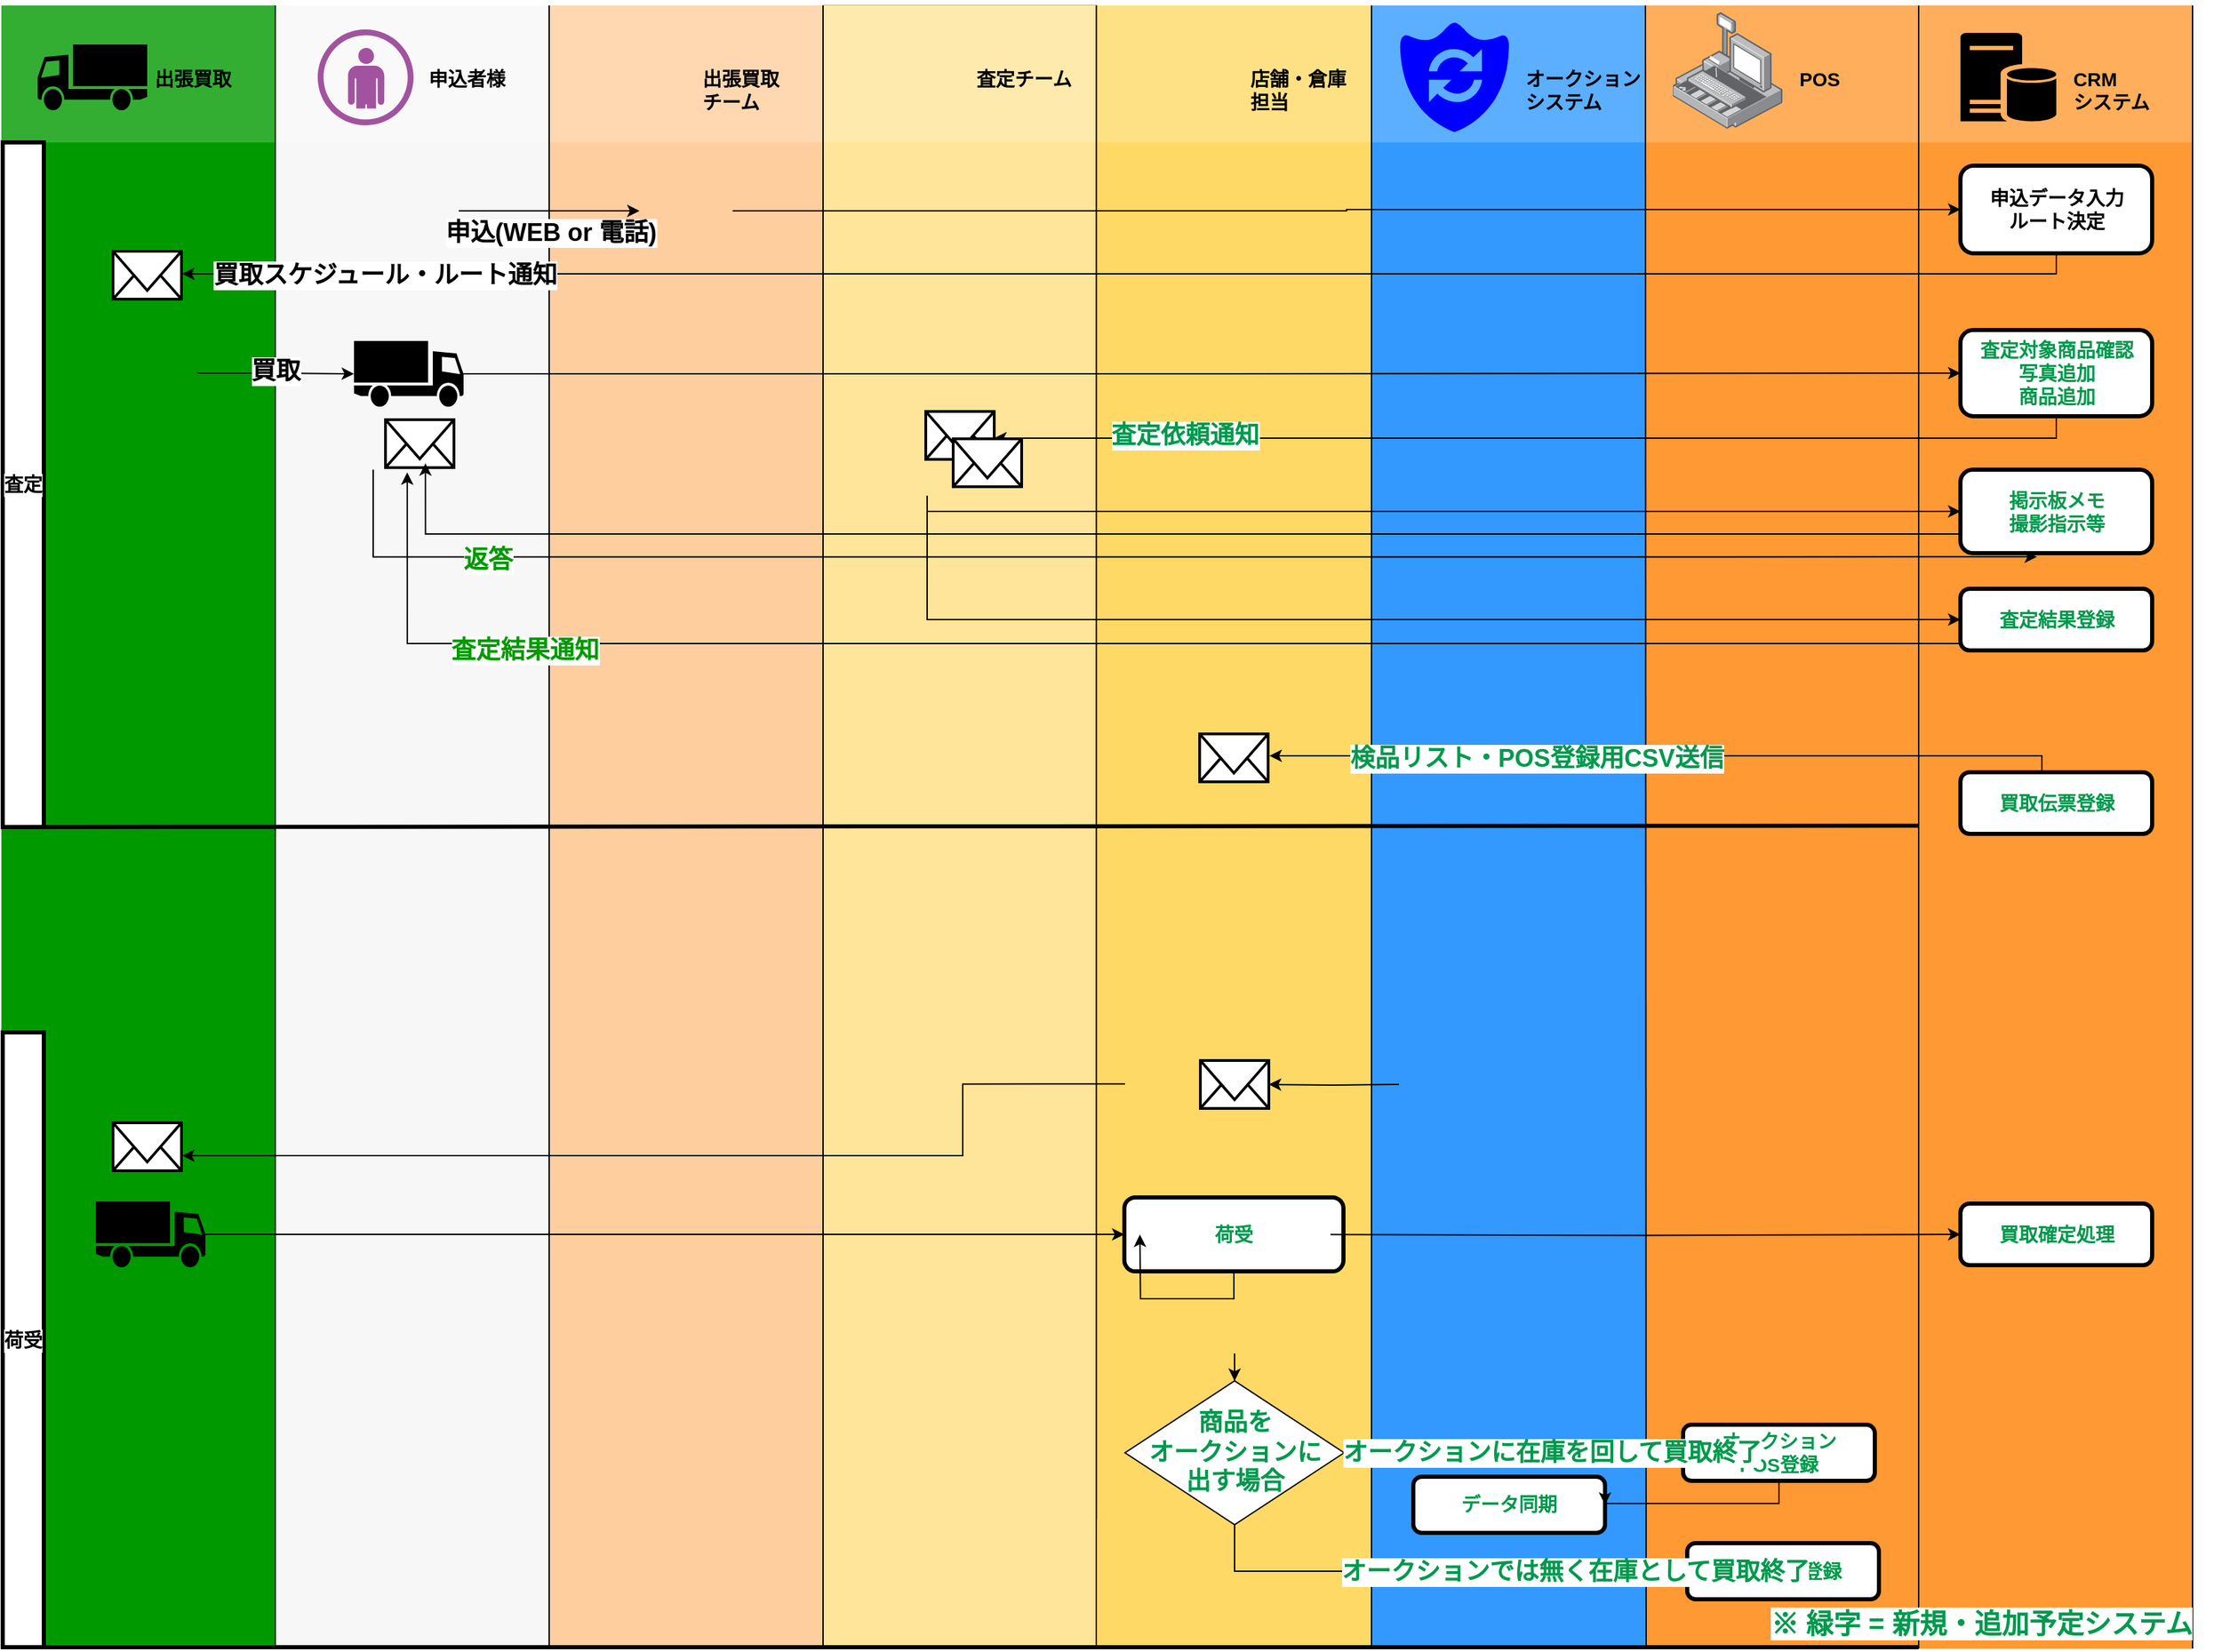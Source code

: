 <mxfile pages="1" version="11.2.1" type="github"><diagram id="za8MhXIXPKN2aP06DoR2" name="Page-1"><mxGraphModel dx="1577" dy="2720" grid="1" gridSize="10" guides="1" tooltips="1" connect="1" arrows="1" fold="1" page="1" pageScale="1" pageWidth="1169" pageHeight="826" math="0" shadow="0"><root><mxCell id="0"/><mxCell id="1" parent="0"/><mxCell id="2fj3WiIk-bFxWM8Rr7Fi-8" value="" style="group" vertex="1" connectable="0" parent="1"><mxGeometry x="200" y="-826" width="210" height="1105" as="geometry"/></mxCell><mxCell id="2fj3WiIk-bFxWM8Rr7Fi-9" value="" style="whiteSpace=wrap;html=1;labelBackgroundColor=#ffffff;fontSize=14;fontColor=#0000FF;align=left;strokeColor=none;fillColor=#F7F7F7;" vertex="1" parent="2fj3WiIk-bFxWM8Rr7Fi-8"><mxGeometry width="200" height="1200" as="geometry"/></mxCell><mxCell id="2fj3WiIk-bFxWM8Rr7Fi-10" value="" style="whiteSpace=wrap;html=1;labelBackgroundColor=#ffffff;fillColor=#FFFFFF;fontSize=14;fontColor=#FFFFFF;align=left;strokeColor=none;opacity=20;" vertex="1" parent="2fj3WiIk-bFxWM8Rr7Fi-8"><mxGeometry width="200" height="100" as="geometry"/></mxCell><mxCell id="2fj3WiIk-bFxWM8Rr7Fi-11" value="申込者様" style="text;html=1;resizable=0;points=[];autosize=1;align=left;verticalAlign=top;spacingTop=-4;fontSize=14;fontColor=#000000;fontStyle=1" vertex="1" parent="2fj3WiIk-bFxWM8Rr7Fi-8"><mxGeometry x="110" y="42.5" width="70" height="20" as="geometry"/></mxCell><mxCell id="2fj3WiIk-bFxWM8Rr7Fi-16" value="" style="shape=image;html=1;verticalAlign=top;verticalLabelPosition=bottom;labelBackgroundColor=#ffffff;imageAspect=0;aspect=fixed;image=https://cdn4.iconfinder.com/data/icons/ionicons/512/icon-person-128.png;fillColor=#FFCE9F;fontSize=18;" vertex="1" parent="2fj3WiIk-bFxWM8Rr7Fi-8"><mxGeometry x="66" y="116" width="68" height="68" as="geometry"/></mxCell><mxCell id="2fj3WiIk-bFxWM8Rr7Fi-21" value="" style="verticalLabelPosition=bottom;html=1;fillColor=#A153A0;verticalAlign=top;pointerEvents=1;align=center;points=[[0.25,0,0],[0.5,0,0],[0.75,0,0],[1,0.5,0],[0.75,1,0],[0.5,1,0],[0.25,1,0],[0,0.5,0],[0.125,0.25,0],[0.125,0.75,0],[0.875,0.25,0],[0.875,0.75,0]];shape=mxgraph.cisco_safe.design.user;" vertex="1" parent="2fj3WiIk-bFxWM8Rr7Fi-8"><mxGeometry x="31" y="17.5" width="70" height="70" as="geometry"/></mxCell><mxCell id="2fj3WiIk-bFxWM8Rr7Fi-29" value="" style="shape=image;html=1;verticalAlign=top;verticalLabelPosition=bottom;labelBackgroundColor=#ffffff;imageAspect=0;aspect=fixed;image=https://cdn4.iconfinder.com/data/icons/ionicons/512/icon-person-128.png;fillColor=#FFCE9F;" vertex="1" parent="2fj3WiIk-bFxWM8Rr7Fi-8"><mxGeometry x="37.5" y="271" width="68" height="68" as="geometry"/></mxCell><mxCell id="2fj3WiIk-bFxWM8Rr7Fi-30" value="" style="html=1;verticalLabelPosition=bottom;align=center;labelBackgroundColor=#ffffff;verticalAlign=top;strokeWidth=2;strokeColor=#000000;fillColor=#ffffff;shadow=0;dashed=0;shape=mxgraph.ios7.icons.mail;fontSize=14;fontColor=#000000;" vertex="1" parent="2fj3WiIk-bFxWM8Rr7Fi-8"><mxGeometry x="80.5" y="302.5" width="50" height="35" as="geometry"/></mxCell><mxCell id="djTdqgTqJG-qwQicNYeu-90" value="" style="group" parent="1" vertex="1" connectable="0"><mxGeometry x="1200.5" y="-826" width="238.5" height="1134" as="geometry"/></mxCell><mxCell id="djTdqgTqJG-qwQicNYeu-91" value="" style="whiteSpace=wrap;html=1;labelBackgroundColor=#ffffff;fontSize=14;fontColor=#0000FF;align=left;strokeColor=none;fillColor=#FF9933;" parent="djTdqgTqJG-qwQicNYeu-90" vertex="1"><mxGeometry width="200" height="1200" as="geometry"/></mxCell><mxCell id="djTdqgTqJG-qwQicNYeu-92" value="" style="whiteSpace=wrap;html=1;labelBackgroundColor=#ffffff;fillColor=#FFFFFF;fontSize=14;fontColor=#FFFFFF;align=left;strokeColor=none;opacity=20;" parent="djTdqgTqJG-qwQicNYeu-90" vertex="1"><mxGeometry width="200" height="100" as="geometry"/></mxCell><mxCell id="djTdqgTqJG-qwQicNYeu-93" value="" style="endArrow=none;html=1;fontSize=14;fontColor=#0000FF;" parent="djTdqgTqJG-qwQicNYeu-90" edge="1"><mxGeometry width="50" height="50" relative="1" as="geometry"><mxPoint x="199.5" y="1200" as="sourcePoint"/><mxPoint x="199.5" as="targetPoint"/></mxGeometry></mxCell><mxCell id="djTdqgTqJG-qwQicNYeu-94" value="POS" style="text;html=1;resizable=0;points=[];autosize=1;align=left;verticalAlign=top;spacingTop=-4;fontSize=14;fontColor=#000000;fontStyle=1" parent="djTdqgTqJG-qwQicNYeu-90" vertex="1"><mxGeometry x="110" y="42.5" width="50" height="20" as="geometry"/></mxCell><mxCell id="djTdqgTqJG-qwQicNYeu-95" value="" style="points=[];aspect=fixed;html=1;align=center;shadow=0;dashed=0;image;image=img/lib/allied_telesis/security/POS.svg;fillColor=#009900;fontColor=#000000;fontStyle=1" parent="djTdqgTqJG-qwQicNYeu-90" vertex="1"><mxGeometry x="20" y="5" width="80" height="85" as="geometry"/></mxCell><mxCell id="pEL40fLpuedjzxkIdUx2-134" value="店舗POS登録" style="rounded=1;whiteSpace=wrap;html=1;labelBackgroundColor=#ffffff;strokeWidth=3;fillColor=#FFFFFF;gradientColor=none;fontSize=14;fontColor=#00994D;align=center;fontStyle=1" parent="djTdqgTqJG-qwQicNYeu-90" vertex="1"><mxGeometry x="30.5" y="1123" width="140" height="41" as="geometry"/></mxCell><mxCell id="pEL40fLpuedjzxkIdUx2-1" value="" style="group" parent="1" vertex="1" connectable="0"><mxGeometry x="800" y="-826" width="200" height="1077" as="geometry"/></mxCell><mxCell id="pEL40fLpuedjzxkIdUx2-6" value="" style="endArrow=none;html=1;fontSize=14;fontColor=#0000FF;" parent="pEL40fLpuedjzxkIdUx2-1" edge="1"><mxGeometry width="50" height="50" relative="1" as="geometry"><mxPoint x="400.5" y="825" as="sourcePoint"/><mxPoint x="400.5" as="targetPoint"/></mxGeometry></mxCell><mxCell id="pEL40fLpuedjzxkIdUx2-2" value="" style="whiteSpace=wrap;html=1;labelBackgroundColor=#ffffff;fontSize=14;fontColor=#0000FF;align=left;strokeColor=none;fillColor=#FFD966;" parent="pEL40fLpuedjzxkIdUx2-1" vertex="1"><mxGeometry width="200" height="1200" as="geometry"/></mxCell><mxCell id="pEL40fLpuedjzxkIdUx2-3" value="" style="whiteSpace=wrap;html=1;labelBackgroundColor=#ffffff;fillColor=#FFFFFF;fontSize=14;fontColor=#FFFFFF;align=left;strokeColor=none;opacity=20;" parent="pEL40fLpuedjzxkIdUx2-1" vertex="1"><mxGeometry width="200" height="100" as="geometry"/></mxCell><mxCell id="pEL40fLpuedjzxkIdUx2-4" value="" style="shape=image;html=1;verticalAlign=top;verticalLabelPosition=bottom;labelBackgroundColor=#ffffff;imageAspect=0;aspect=fixed;image=https://cdn3.iconfinder.com/data/icons/whisky-break/90/warehouse-128.png;fontStyle=1;imageBackground=none;" parent="pEL40fLpuedjzxkIdUx2-1" vertex="1"><mxGeometry x="20" y="12.5" width="80" height="80" as="geometry"/></mxCell><mxCell id="pEL40fLpuedjzxkIdUx2-5" value="店舗・倉庫&lt;br&gt;担当" style="text;html=1;resizable=0;points=[];autosize=1;align=left;verticalAlign=top;spacingTop=-4;fontSize=14;fontColor=#000000;fontStyle=1" parent="pEL40fLpuedjzxkIdUx2-1" vertex="1"><mxGeometry x="110" y="42.5" width="90" height="40" as="geometry"/></mxCell><mxCell id="pEL40fLpuedjzxkIdUx2-149" value="" style="html=1;verticalLabelPosition=bottom;align=center;labelBackgroundColor=#ffffff;verticalAlign=top;strokeWidth=2;strokeColor=#000000;fillColor=#ffffff;shadow=0;dashed=0;shape=mxgraph.ios7.icons.mail;fontSize=14;fontColor=#000000;" parent="pEL40fLpuedjzxkIdUx2-1" vertex="1"><mxGeometry x="75" y="532" width="50" height="35" as="geometry"/></mxCell><mxCell id="pEL40fLpuedjzxkIdUx2-153" value="" style="html=1;verticalLabelPosition=bottom;align=center;labelBackgroundColor=#ffffff;verticalAlign=top;strokeWidth=2;strokeColor=#000000;fillColor=#ffffff;shadow=0;dashed=0;shape=mxgraph.ios7.icons.mail;fontSize=14;fontColor=#000000;" parent="pEL40fLpuedjzxkIdUx2-1" vertex="1"><mxGeometry x="75.5" y="770.5" width="50" height="35" as="geometry"/></mxCell><mxCell id="pEL40fLpuedjzxkIdUx2-158" value="荷受" style="rounded=1;whiteSpace=wrap;html=1;labelBackgroundColor=#ffffff;strokeWidth=3;fillColor=#FFFFFF;gradientColor=none;fontSize=14;fontColor=#00994D;align=center;fontStyle=1" parent="pEL40fLpuedjzxkIdUx2-1" vertex="1"><mxGeometry x="20" y="870.5" width="160" height="54" as="geometry"/></mxCell><mxCell id="pEL40fLpuedjzxkIdUx2-163" value="" style="shape=image;html=1;verticalAlign=top;verticalLabelPosition=bottom;labelBackgroundColor=#ffffff;imageAspect=0;aspect=fixed;image=https://cdn4.iconfinder.com/data/icons/basic-essential/24/18.peper-document-file-sheet-128.png;fillColor=#66B2FF;fontSize=18;fontColor=#00994D;" parent="pEL40fLpuedjzxkIdUx2-1" vertex="1"><mxGeometry x="74" y="938" width="53" height="53" as="geometry"/></mxCell><mxCell id="pEL40fLpuedjzxkIdUx2-164" value="" style="shape=image;html=1;verticalAlign=top;verticalLabelPosition=bottom;labelBackgroundColor=#ffffff;imageAspect=0;aspect=fixed;image=https://cdn4.iconfinder.com/data/icons/basic-essential/24/18.peper-document-file-sheet-128.png;fillColor=#66B2FF;fontSize=18;fontColor=#00994D;" parent="pEL40fLpuedjzxkIdUx2-1" vertex="1"><mxGeometry x="146.5" y="525.5" width="53" height="53" as="geometry"/></mxCell><mxCell id="djTdqgTqJG-qwQicNYeu-96" value="" style="whiteSpace=wrap;html=1;labelBackgroundColor=#ffffff;fontSize=14;fontColor=#0000FF;align=left;strokeColor=none;fillColor=#3399FF;" parent="1" vertex="1"><mxGeometry x="1001" y="-826" width="200" height="1200" as="geometry"/></mxCell><mxCell id="djTdqgTqJG-qwQicNYeu-212" value="" style="group" parent="1" vertex="1" connectable="0"><mxGeometry x="1400.5" y="-826" width="220" height="1176.5" as="geometry"/></mxCell><mxCell id="djTdqgTqJG-qwQicNYeu-213" value="" style="group" parent="djTdqgTqJG-qwQicNYeu-212" vertex="1" connectable="0"><mxGeometry width="220" height="1176.5" as="geometry"/></mxCell><mxCell id="djTdqgTqJG-qwQicNYeu-214" value="" style="whiteSpace=wrap;html=1;labelBackgroundColor=#ffffff;fontSize=14;fontColor=#0000FF;align=left;strokeColor=none;fillColor=#FF9933;" parent="djTdqgTqJG-qwQicNYeu-213" vertex="1"><mxGeometry width="200" height="1200" as="geometry"/></mxCell><mxCell id="djTdqgTqJG-qwQicNYeu-215" value="" style="whiteSpace=wrap;html=1;labelBackgroundColor=#ffffff;fillColor=#FFFFFF;fontSize=14;fontColor=#FFFFFF;align=left;strokeColor=none;opacity=20;" parent="djTdqgTqJG-qwQicNYeu-213" vertex="1"><mxGeometry width="200" height="100" as="geometry"/></mxCell><mxCell id="djTdqgTqJG-qwQicNYeu-217" value="CRM&lt;br&gt;システム" style="text;html=1;resizable=0;points=[];autosize=1;align=left;verticalAlign=top;spacingTop=-4;fontSize=14;fontColor=#000000;fontStyle=1" parent="djTdqgTqJG-qwQicNYeu-213" vertex="1"><mxGeometry x="110" y="42.5" width="70" height="40" as="geometry"/></mxCell><mxCell id="djTdqgTqJG-qwQicNYeu-218" value="" style="shadow=0;dashed=0;html=1;labelPosition=center;verticalLabelPosition=bottom;verticalAlign=top;align=center;shape=mxgraph.mscae.enterprise.database_server;fillColor=#000000;strokeColor=none;labelBackgroundColor=#ffffff;fontSize=14;fontColor=#000000;" parent="djTdqgTqJG-qwQicNYeu-213" vertex="1"><mxGeometry x="30" y="20" width="70" height="65" as="geometry"/></mxCell><mxCell id="djTdqgTqJG-qwQicNYeu-216" value="" style="endArrow=none;html=1;fontSize=14;fontColor=#0000FF;" parent="djTdqgTqJG-qwQicNYeu-213" edge="1"><mxGeometry width="50" height="50" relative="1" as="geometry"><mxPoint x="199.5" y="1200" as="sourcePoint"/><mxPoint x="199.5" as="targetPoint"/></mxGeometry></mxCell><mxCell id="pEL40fLpuedjzxkIdUx2-40" value="買取伝票登録" style="rounded=1;whiteSpace=wrap;html=1;labelBackgroundColor=#ffffff;strokeWidth=3;fillColor=#FFFFFF;gradientColor=none;fontSize=14;fontColor=#00994D;align=center;fontStyle=1" parent="djTdqgTqJG-qwQicNYeu-213" vertex="1"><mxGeometry x="30" y="560" width="140" height="45" as="geometry"/></mxCell><mxCell id="pEL40fLpuedjzxkIdUx2-42" value="査定対象商品確認&lt;br&gt;写真追加&lt;br&gt;商品追加" style="rounded=1;whiteSpace=wrap;html=1;labelBackgroundColor=#ffffff;strokeWidth=3;fillColor=#FFFFFF;gradientColor=none;fontSize=14;fontColor=#00994D;align=center;fontStyle=1" parent="djTdqgTqJG-qwQicNYeu-213" vertex="1"><mxGeometry x="30" y="237" width="140" height="63" as="geometry"/></mxCell><mxCell id="pEL40fLpuedjzxkIdUx2-45" value="掲示板メモ&lt;br&gt;撮影指示等" style="rounded=1;whiteSpace=wrap;html=1;labelBackgroundColor=#ffffff;strokeWidth=3;fillColor=#FFFFFF;gradientColor=none;fontSize=14;fontColor=#00994D;align=center;fontStyle=1" parent="djTdqgTqJG-qwQicNYeu-213" vertex="1"><mxGeometry x="30" y="339" width="140" height="61" as="geometry"/></mxCell><mxCell id="pEL40fLpuedjzxkIdUx2-109" value="買取確定処理" style="rounded=1;whiteSpace=wrap;html=1;labelBackgroundColor=#ffffff;strokeWidth=3;fillColor=#FFFFFF;gradientColor=none;fontSize=14;fontColor=#00994D;align=center;fontStyle=1" parent="djTdqgTqJG-qwQicNYeu-213" vertex="1"><mxGeometry x="30" y="875" width="140" height="45" as="geometry"/></mxCell><mxCell id="djTdqgTqJG-qwQicNYeu-372" value="※ 緑字 = 新規・追加予定システム" style="text;html=1;resizable=0;points=[];autosize=1;align=right;verticalAlign=top;spacingTop=-4;fontSize=20;fontColor=#00994D;fontStyle=1;labelBackgroundColor=#ffffff;" parent="djTdqgTqJG-qwQicNYeu-213" vertex="1"><mxGeometry x="-30" y="1166.5" width="230" height="20" as="geometry"/></mxCell><mxCell id="2fj3WiIk-bFxWM8Rr7Fi-2" value="&lt;font color=&quot;#000000&quot;&gt;申込データ入力&lt;br&gt;ルート決定&lt;/font&gt;" style="rounded=1;whiteSpace=wrap;html=1;labelBackgroundColor=#ffffff;strokeWidth=3;fillColor=#FFFFFF;gradientColor=none;fontSize=14;fontColor=#00994D;align=center;fontStyle=1" vertex="1" parent="djTdqgTqJG-qwQicNYeu-213"><mxGeometry x="30" y="117" width="140" height="64" as="geometry"/></mxCell><mxCell id="2fj3WiIk-bFxWM8Rr7Fi-36" value="査定結果登録" style="rounded=1;whiteSpace=wrap;html=1;labelBackgroundColor=#ffffff;strokeWidth=3;fillColor=#FFFFFF;gradientColor=none;fontSize=14;fontColor=#00994D;align=center;fontStyle=1" vertex="1" parent="djTdqgTqJG-qwQicNYeu-213"><mxGeometry x="30" y="426" width="140" height="45" as="geometry"/></mxCell><mxCell id="0KY85dIreAmnQPCR8Jrm-1" value="" style="group;fillColor=#fff2cc;strokeColor=#d6b656;" parent="1" vertex="1" connectable="0"><mxGeometry x="600" y="-826" width="200" height="1105" as="geometry"/></mxCell><mxCell id="0KY85dIreAmnQPCR8Jrm-2" value="" style="whiteSpace=wrap;html=1;labelBackgroundColor=#ffffff;fontSize=14;fontColor=#0000FF;align=left;strokeColor=none;fillColor=#FFE599;" parent="0KY85dIreAmnQPCR8Jrm-1" vertex="1"><mxGeometry width="200" height="1200" as="geometry"/></mxCell><mxCell id="0KY85dIreAmnQPCR8Jrm-3" value="" style="whiteSpace=wrap;html=1;labelBackgroundColor=#ffffff;fillColor=#FFFFFF;fontSize=14;fontColor=#FFFFFF;align=left;strokeColor=none;opacity=20;" parent="0KY85dIreAmnQPCR8Jrm-1" vertex="1"><mxGeometry width="200" height="100" as="geometry"/></mxCell><mxCell id="0KY85dIreAmnQPCR8Jrm-4" value="査定チーム" style="text;html=1;resizable=0;points=[];autosize=1;align=left;verticalAlign=top;spacingTop=-4;fontSize=14;fontColor=#000000;fontStyle=1" parent="0KY85dIreAmnQPCR8Jrm-1" vertex="1"><mxGeometry x="110" y="42.5" width="90" height="20" as="geometry"/></mxCell><mxCell id="0KY85dIreAmnQPCR8Jrm-6" value="" style="shape=image;html=1;verticalAlign=top;verticalLabelPosition=bottom;labelBackgroundColor=#ffffff;imageAspect=0;aspect=fixed;image=https://cdn2.iconfinder.com/data/icons/property-agent-real-estate/235/property-agent-010-128.png" parent="0KY85dIreAmnQPCR8Jrm-1" vertex="1"><mxGeometry x="38" y="21.5" width="62" height="62" as="geometry"/></mxCell><mxCell id="djTdqgTqJG-qwQicNYeu-104" value="" style="group" parent="1" vertex="1" connectable="0"><mxGeometry x="400" y="-826" width="200" height="1105" as="geometry"/></mxCell><mxCell id="djTdqgTqJG-qwQicNYeu-105" value="" style="whiteSpace=wrap;html=1;labelBackgroundColor=#ffffff;fontSize=14;fontColor=#0000FF;align=left;strokeColor=none;fillColor=#FFCE9F;" parent="djTdqgTqJG-qwQicNYeu-104" vertex="1"><mxGeometry width="200" height="1200" as="geometry"/></mxCell><mxCell id="djTdqgTqJG-qwQicNYeu-106" value="" style="whiteSpace=wrap;html=1;labelBackgroundColor=#ffffff;fillColor=#FFFFFF;fontSize=14;fontColor=#FFFFFF;align=left;strokeColor=none;opacity=20;" parent="djTdqgTqJG-qwQicNYeu-104" vertex="1"><mxGeometry width="200" height="100" as="geometry"/></mxCell><mxCell id="djTdqgTqJG-qwQicNYeu-108" value="出張買取&lt;br&gt;チーム" style="text;html=1;resizable=0;points=[];autosize=1;align=left;verticalAlign=top;spacingTop=-4;fontSize=14;fontColor=#000000;fontStyle=1" parent="djTdqgTqJG-qwQicNYeu-104" vertex="1"><mxGeometry x="110" y="42.5" width="70" height="40" as="geometry"/></mxCell><mxCell id="djTdqgTqJG-qwQicNYeu-109" value="" style="endArrow=none;html=1;fontSize=14;fontColor=#0000FF;" parent="djTdqgTqJG-qwQicNYeu-104" edge="1"><mxGeometry width="50" height="50" relative="1" as="geometry"><mxPoint x="600.5" y="1200" as="sourcePoint"/><mxPoint x="600.5" as="targetPoint"/></mxGeometry></mxCell><mxCell id="pEL40fLpuedjzxkIdUx2-13" value="" style="shape=image;html=1;verticalAlign=top;verticalLabelPosition=bottom;labelBackgroundColor=#ffffff;imageAspect=0;aspect=fixed;image=https://cdn2.iconfinder.com/data/icons/property-agent-real-estate/235/property-agent-010-128.png" parent="djTdqgTqJG-qwQicNYeu-104" vertex="1"><mxGeometry x="38" y="21.5" width="62" height="62" as="geometry"/></mxCell><mxCell id="2fj3WiIk-bFxWM8Rr7Fi-1" value="" style="shape=image;html=1;verticalAlign=top;verticalLabelPosition=bottom;labelBackgroundColor=#ffffff;imageAspect=0;aspect=fixed;image=https://cdn4.iconfinder.com/data/icons/ionicons/512/icon-person-128.png;fillColor=#FFCE9F;fontSize=18;" vertex="1" parent="djTdqgTqJG-qwQicNYeu-104"><mxGeometry x="66" y="116" width="68" height="68" as="geometry"/></mxCell><mxCell id="djTdqgTqJG-qwQicNYeu-116" value="" style="group;fontStyle=0;fontColor=#000000;" parent="1" vertex="1" connectable="0"><mxGeometry y="-826" width="213" height="1120" as="geometry"/></mxCell><mxCell id="djTdqgTqJG-qwQicNYeu-117" value="" style="whiteSpace=wrap;html=1;labelBackgroundColor=#ffffff;fontSize=14;fontColor=#0000FF;align=left;strokeColor=none;fillColor=#009900;" parent="djTdqgTqJG-qwQicNYeu-116" vertex="1"><mxGeometry width="200" height="1200" as="geometry"/></mxCell><mxCell id="djTdqgTqJG-qwQicNYeu-118" value="" style="whiteSpace=wrap;html=1;labelBackgroundColor=#ffffff;fillColor=#FFFFFF;fontSize=14;fontColor=#FFFFFF;align=left;strokeColor=none;opacity=20;" parent="djTdqgTqJG-qwQicNYeu-116" vertex="1"><mxGeometry width="200" height="100" as="geometry"/></mxCell><mxCell id="djTdqgTqJG-qwQicNYeu-120" value="出張買取" style="text;html=1;resizable=0;points=[];autosize=1;align=left;verticalAlign=top;spacingTop=-4;fontSize=14;fontColor=#000000;fontStyle=1" parent="djTdqgTqJG-qwQicNYeu-116" vertex="1"><mxGeometry x="110" y="42.5" width="70" height="20" as="geometry"/></mxCell><mxCell id="djTdqgTqJG-qwQicNYeu-121" value="" style="endArrow=none;html=1;fontSize=14;fontColor=#0000FF;" parent="djTdqgTqJG-qwQicNYeu-116" edge="1"><mxGeometry width="50" height="50" relative="1" as="geometry"><mxPoint x="400" y="1200" as="sourcePoint"/><mxPoint x="400" as="targetPoint"/></mxGeometry></mxCell><mxCell id="djTdqgTqJG-qwQicNYeu-122" value="査定" style="rounded=0;whiteSpace=wrap;html=1;labelBackgroundColor=#ffffff;strokeWidth=3;fillColor=#FFFFFF;gradientColor=none;fontSize=14;fontColor=#000000;align=center;fontStyle=1;strokeColor=#000000;" parent="djTdqgTqJG-qwQicNYeu-116" vertex="1"><mxGeometry x="1" y="100" width="30" height="500" as="geometry"/></mxCell><mxCell id="djTdqgTqJG-qwQicNYeu-238" value="" style="endArrow=none;html=1;strokeWidth=3;fontSize=18;fontColor=#0000FF;" parent="djTdqgTqJG-qwQicNYeu-116" edge="1"><mxGeometry width="50" height="50" relative="1" as="geometry"><mxPoint x="1" y="1199" as="sourcePoint"/><mxPoint x="1400" y="1199" as="targetPoint"/></mxGeometry></mxCell><mxCell id="yYlB2SCxGwXfoUOvgE8w-1" value="" style="shape=mxgraph.signs.transportation.truck_1;html=1;fillColor=#000000;strokeColor=none;verticalLabelPosition=bottom;verticalAlign=top;align=center;labelBackgroundColor=#ffffff;fontSize=14;fontColor=#99FF99;" parent="djTdqgTqJG-qwQicNYeu-116" vertex="1"><mxGeometry x="26.5" y="28.5" width="80" height="48" as="geometry"/></mxCell><mxCell id="pEL40fLpuedjzxkIdUx2-83" value="" style="shape=mxgraph.signs.transportation.truck_1;html=1;fillColor=#000000;strokeColor=none;verticalLabelPosition=bottom;verticalAlign=top;align=center;labelBackgroundColor=#ffffff;fontSize=14;fontColor=#99FF99;flipV=0;flipH=1;" parent="djTdqgTqJG-qwQicNYeu-116" vertex="1"><mxGeometry x="69" y="873.5" width="80" height="48" as="geometry"/></mxCell><mxCell id="pEL40fLpuedjzxkIdUx2-155" value="" style="html=1;verticalLabelPosition=bottom;align=center;labelBackgroundColor=#ffffff;verticalAlign=top;strokeWidth=2;strokeColor=#000000;fillColor=#ffffff;shadow=0;dashed=0;shape=mxgraph.ios7.icons.mail;fontSize=14;fontColor=#000000;" parent="djTdqgTqJG-qwQicNYeu-116" vertex="1"><mxGeometry x="81.5" y="816" width="50" height="35" as="geometry"/></mxCell><mxCell id="2fj3WiIk-bFxWM8Rr7Fi-4" value="" style="html=1;verticalLabelPosition=bottom;align=center;labelBackgroundColor=#ffffff;verticalAlign=top;strokeWidth=2;strokeColor=#000000;fillColor=#ffffff;shadow=0;dashed=0;shape=mxgraph.ios7.icons.mail;fontSize=14;fontColor=#000000;" vertex="1" parent="djTdqgTqJG-qwQicNYeu-116"><mxGeometry x="81.5" y="179.5" width="50" height="35" as="geometry"/></mxCell><mxCell id="2fj3WiIk-bFxWM8Rr7Fi-17" value="" style="endArrow=none;html=1;fontSize=14;fontColor=#0000FF;" edge="1" parent="1"><mxGeometry width="50" height="50" relative="1" as="geometry"><mxPoint x="200.0" y="374" as="sourcePoint"/><mxPoint x="200.0" y="-826.0" as="targetPoint"/></mxGeometry></mxCell><mxCell id="pEL40fLpuedjzxkIdUx2-23" style="edgeStyle=orthogonalEdgeStyle;rounded=0;orthogonalLoop=1;jettySize=auto;html=1;exitX=0.5;exitY=1;exitDx=0;exitDy=0;" parent="1" source="pEL40fLpuedjzxkIdUx2-42" edge="1"><mxGeometry relative="1" as="geometry"><Array as="points"><mxPoint x="1501" y="-510"/><mxPoint x="725" y="-510"/></Array><mxPoint x="725" y="-510" as="targetPoint"/></mxGeometry></mxCell><mxCell id="pEL40fLpuedjzxkIdUx2-24" value="&lt;font style=&quot;font-size: 18px&quot; color=&quot;#00994d&quot;&gt;&lt;b&gt;査定依頼通知&lt;/b&gt;&lt;/font&gt;" style="text;html=1;resizable=0;points=[];align=center;verticalAlign=middle;labelBackgroundColor=#ffffff;" parent="pEL40fLpuedjzxkIdUx2-23" vertex="1" connectable="0"><mxGeometry x="0.588" y="1" relative="1" as="geometry"><mxPoint x="-24.5" y="-3" as="offset"/></mxGeometry></mxCell><mxCell id="pEL40fLpuedjzxkIdUx2-12" value="" style="endArrow=none;html=1;fontSize=14;fontColor=#0000FF;" parent="1" edge="1"><mxGeometry width="50" height="50" relative="1" as="geometry"><mxPoint x="799.5" y="374" as="sourcePoint"/><mxPoint x="799.5" y="-826.0" as="targetPoint"/></mxGeometry></mxCell><mxCell id="djTdqgTqJG-qwQicNYeu-125" value="" style="whiteSpace=wrap;html=1;labelBackgroundColor=#ffffff;fillColor=#FFFFFF;fontSize=14;fontColor=#FFFFFF;align=left;strokeColor=none;opacity=20;" parent="1" vertex="1"><mxGeometry x="1001" y="-826" width="200" height="100" as="geometry"/></mxCell><mxCell id="0KY85dIreAmnQPCR8Jrm-11" value="" style="endArrow=none;html=1;fontSize=14;fontColor=#0000FF;" parent="1" edge="1"><mxGeometry width="50" height="50" relative="1" as="geometry"><mxPoint x="600" y="374" as="sourcePoint"/><mxPoint x="600" y="-826" as="targetPoint"/></mxGeometry></mxCell><mxCell id="djTdqgTqJG-qwQicNYeu-126" value="" style="endArrow=none;html=1;fontSize=14;fontColor=#0000FF;" parent="1" edge="1"><mxGeometry width="50" height="50" relative="1" as="geometry"><mxPoint x="1201" y="374" as="sourcePoint"/><mxPoint x="1200.5" y="-826" as="targetPoint"/></mxGeometry></mxCell><mxCell id="djTdqgTqJG-qwQicNYeu-130" value="オークション&lt;br&gt;システム" style="text;html=1;resizable=0;points=[];autosize=1;align=left;verticalAlign=top;spacingTop=-4;fontSize=14;fontColor=#000000;fontStyle=1" parent="1" vertex="1"><mxGeometry x="1111" y="-783.5" width="100" height="40" as="geometry"/></mxCell><mxCell id="djTdqgTqJG-qwQicNYeu-320" value="" style="shape=image;html=1;verticalAlign=top;verticalLabelPosition=bottom;labelBackgroundColor=#ffffff;imageAspect=0;aspect=fixed;image=https://cdn0.iconfinder.com/data/icons/google-material-design-3-0/48/ic_fiber_new_48px-128.png;strokeWidth=3;fillColor=#FFFFFF;gradientColor=none;fontSize=14;fontColor=#FF0000;align=center;" parent="1" vertex="1"><mxGeometry x="1143" y="-829.5" width="56" height="56" as="geometry"/></mxCell><mxCell id="MJPMEIE7Na582U3SJGC7-5" value="" style="endArrow=none;html=1;strokeWidth=3;fontSize=18;fontColor=#0000FF;" parent="1" edge="1"><mxGeometry width="50" height="50" relative="1" as="geometry"><mxPoint x="1" y="-226" as="sourcePoint"/><mxPoint x="1400" y="-227" as="targetPoint"/></mxGeometry></mxCell><mxCell id="2fj3WiIk-bFxWM8Rr7Fi-7" style="edgeStyle=orthogonalEdgeStyle;rounded=0;orthogonalLoop=1;jettySize=auto;html=1;entryX=0;entryY=0.5;entryDx=0;entryDy=0;" edge="1" parent="1" source="2fj3WiIk-bFxWM8Rr7Fi-25" target="pEL40fLpuedjzxkIdUx2-42"><mxGeometry relative="1" as="geometry"/></mxCell><mxCell id="pEL40fLpuedjzxkIdUx2-14" value="" style="shape=image;html=1;verticalAlign=top;verticalLabelPosition=bottom;labelBackgroundColor=#ffffff;imageAspect=0;aspect=fixed;image=https://cdn4.iconfinder.com/data/icons/ionicons/512/icon-person-128.png;fillColor=#FFCE9F;fontSize=18;" parent="1" vertex="1"><mxGeometry x="75" y="-591.5" width="68" height="68" as="geometry"/></mxCell><mxCell id="pEL40fLpuedjzxkIdUx2-81" value="" style="pointerEvents=1;shadow=0;dashed=0;html=1;strokeColor=none;labelPosition=center;verticalLabelPosition=bottom;verticalAlign=top;align=center;shape=mxgraph.mscae.oms.system_update;fillColor=#0000FF;fontColor=#009900;fontStyle=1" parent="1" vertex="1"><mxGeometry x="1021" y="-813.5" width="80" height="80" as="geometry"/></mxCell><mxCell id="pEL40fLpuedjzxkIdUx2-82" value="荷受" style="rounded=0;whiteSpace=wrap;html=1;labelBackgroundColor=#ffffff;strokeWidth=3;fillColor=#FFFFFF;gradientColor=none;fontSize=14;fontColor=#000000;align=center;fontStyle=1;strokeColor=#000000;" parent="1" vertex="1"><mxGeometry x="1" y="-76" width="30" height="449" as="geometry"/></mxCell><mxCell id="pEL40fLpuedjzxkIdUx2-124" style="edgeStyle=orthogonalEdgeStyle;rounded=0;orthogonalLoop=1;jettySize=auto;html=1;fontSize=18;fontColor=#00994D;" parent="1" source="pEL40fLpuedjzxkIdUx2-163" target="pEL40fLpuedjzxkIdUx2-121" edge="1"><mxGeometry relative="1" as="geometry"><mxPoint x="700" y="112" as="sourcePoint"/></mxGeometry></mxCell><mxCell id="pEL40fLpuedjzxkIdUx2-126" style="edgeStyle=orthogonalEdgeStyle;rounded=0;orthogonalLoop=1;jettySize=auto;html=1;fontSize=18;fontColor=#00994D;exitX=1;exitY=0.5;exitDx=0;exitDy=0;entryX=0;entryY=0.5;entryDx=0;entryDy=0;" parent="1" source="pEL40fLpuedjzxkIdUx2-121" target="pEL40fLpuedjzxkIdUx2-134" edge="1"><mxGeometry relative="1" as="geometry"><mxPoint x="1180" y="303" as="targetPoint"/></mxGeometry></mxCell><mxCell id="pEL40fLpuedjzxkIdUx2-127" value="&lt;b&gt;オークションでは無く在庫として買取終了&lt;/b&gt;" style="text;html=1;resizable=0;points=[];align=center;verticalAlign=middle;labelBackgroundColor=#ffffff;fontSize=18;fontColor=#00994D;" parent="pEL40fLpuedjzxkIdUx2-126" vertex="1" connectable="0"><mxGeometry x="-0.762" y="-2" relative="1" as="geometry"><mxPoint x="239" y="-1.5" as="offset"/></mxGeometry></mxCell><mxCell id="pEL40fLpuedjzxkIdUx2-136" value="データ同期" style="rounded=1;whiteSpace=wrap;html=1;labelBackgroundColor=#ffffff;strokeWidth=3;fillColor=#FFFFFF;gradientColor=none;fontSize=14;fontColor=#00994D;align=center;fontStyle=1" parent="1" vertex="1"><mxGeometry x="1031" y="248.5" width="140" height="41" as="geometry"/></mxCell><mxCell id="pEL40fLpuedjzxkIdUx2-151" style="edgeStyle=orthogonalEdgeStyle;rounded=0;orthogonalLoop=1;jettySize=auto;html=1;entryX=1.02;entryY=0.457;entryDx=0;entryDy=0;entryPerimeter=0;fontSize=18;fontColor=#00994D;" parent="1" source="pEL40fLpuedjzxkIdUx2-40" target="pEL40fLpuedjzxkIdUx2-149" edge="1"><mxGeometry relative="1" as="geometry"><Array as="points"><mxPoint x="1490" y="-278"/></Array></mxGeometry></mxCell><mxCell id="pEL40fLpuedjzxkIdUx2-152" value="&lt;b&gt;検品リスト・POS登録用CSV送信&lt;/b&gt;" style="text;html=1;resizable=0;points=[];align=center;verticalAlign=middle;labelBackgroundColor=#ffffff;fontSize=18;fontColor=#00994D;" parent="pEL40fLpuedjzxkIdUx2-151" vertex="1" connectable="0"><mxGeometry x="0.725" y="6" relative="1" as="geometry"><mxPoint x="116" y="-4.5" as="offset"/></mxGeometry></mxCell><mxCell id="pEL40fLpuedjzxkIdUx2-154" style="edgeStyle=orthogonalEdgeStyle;rounded=0;orthogonalLoop=1;jettySize=auto;html=1;fontSize=18;fontColor=#00994D;" parent="1" target="pEL40fLpuedjzxkIdUx2-153" edge="1"><mxGeometry relative="1" as="geometry"><mxPoint x="1020.5" y="-38" as="sourcePoint"/></mxGeometry></mxCell><mxCell id="pEL40fLpuedjzxkIdUx2-157" style="edgeStyle=orthogonalEdgeStyle;rounded=0;orthogonalLoop=1;jettySize=auto;html=1;entryX=1.01;entryY=0.686;entryDx=0;entryDy=0;entryPerimeter=0;fontSize=18;fontColor=#00994D;" parent="1" target="pEL40fLpuedjzxkIdUx2-155" edge="1"><mxGeometry relative="1" as="geometry"><Array as="points"><mxPoint x="702" y="14"/></Array><mxPoint x="820.5" y="-38.333" as="sourcePoint"/></mxGeometry></mxCell><mxCell id="pEL40fLpuedjzxkIdUx2-159" style="edgeStyle=orthogonalEdgeStyle;rounded=0;orthogonalLoop=1;jettySize=auto;html=1;entryX=0;entryY=0.5;entryDx=0;entryDy=0;fontSize=18;fontColor=#00994D;" parent="1" source="pEL40fLpuedjzxkIdUx2-83" target="pEL40fLpuedjzxkIdUx2-158" edge="1"><mxGeometry relative="1" as="geometry"/></mxCell><mxCell id="pEL40fLpuedjzxkIdUx2-161" style="edgeStyle=orthogonalEdgeStyle;rounded=0;orthogonalLoop=1;jettySize=auto;html=1;entryX=0;entryY=0.5;entryDx=0;entryDy=0;fontSize=18;fontColor=#00994D;" parent="1" source="pEL40fLpuedjzxkIdUx2-158" edge="1"><mxGeometry relative="1" as="geometry"><mxPoint x="831.333" y="71.667" as="targetPoint"/></mxGeometry></mxCell><mxCell id="pEL40fLpuedjzxkIdUx2-166" style="edgeStyle=orthogonalEdgeStyle;rounded=0;orthogonalLoop=1;jettySize=auto;html=1;fontSize=18;fontColor=#00994D;" parent="1" target="pEL40fLpuedjzxkIdUx2-109" edge="1"><mxGeometry relative="1" as="geometry"><mxPoint x="970.5" y="71.667" as="sourcePoint"/></mxGeometry></mxCell><mxCell id="pEL40fLpuedjzxkIdUx2-121" value="&lt;b style=&quot;font-size: 18px;&quot;&gt;&lt;font color=&quot;#00994d&quot; style=&quot;font-size: 18px;&quot;&gt;商品を&lt;br style=&quot;font-size: 18px;&quot;&gt;オークションに&lt;br style=&quot;font-size: 18px;&quot;&gt;出す場合&lt;/font&gt;&lt;/b&gt;" style="rhombus;whiteSpace=wrap;html=1;fontSize=18;direction=south;" parent="1" vertex="1"><mxGeometry x="820.5" y="178.5" width="160" height="105" as="geometry"/></mxCell><mxCell id="pEL40fLpuedjzxkIdUx2-173" style="edgeStyle=orthogonalEdgeStyle;rounded=0;orthogonalLoop=1;jettySize=auto;html=1;entryX=1;entryY=0.5;entryDx=0;entryDy=0;fontSize=18;fontColor=#00994D;" parent="1" source="pEL40fLpuedjzxkIdUx2-168" target="pEL40fLpuedjzxkIdUx2-136" edge="1"><mxGeometry relative="1" as="geometry"><Array as="points"><mxPoint x="1298" y="268"/></Array></mxGeometry></mxCell><mxCell id="pEL40fLpuedjzxkIdUx2-168" value="オークション&lt;br&gt;POS登録" style="rounded=1;whiteSpace=wrap;html=1;labelBackgroundColor=#ffffff;strokeWidth=3;fillColor=#FFFFFF;gradientColor=none;fontSize=14;fontColor=#00994D;align=center;fontStyle=1" parent="1" vertex="1"><mxGeometry x="1228" y="210.5" width="140" height="41" as="geometry"/></mxCell><mxCell id="pEL40fLpuedjzxkIdUx2-169" style="edgeStyle=orthogonalEdgeStyle;rounded=0;orthogonalLoop=1;jettySize=auto;html=1;fontSize=18;fontColor=#00994D;exitX=0.5;exitY=0;exitDx=0;exitDy=0;entryX=0;entryY=0.5;entryDx=0;entryDy=0;" parent="1" source="pEL40fLpuedjzxkIdUx2-121" target="pEL40fLpuedjzxkIdUx2-168" edge="1"><mxGeometry relative="1" as="geometry"><mxPoint x="781.333" y="231.667" as="sourcePoint"/><mxPoint x="1230" y="232" as="targetPoint"/><Array as="points"/></mxGeometry></mxCell><mxCell id="pEL40fLpuedjzxkIdUx2-170" value="オークションに在庫を回して買取終了" style="text;html=1;resizable=0;points=[];align=center;verticalAlign=middle;labelBackgroundColor=#ffffff;fontSize=18;fontColor=#00994D;fontStyle=1" parent="pEL40fLpuedjzxkIdUx2-169" vertex="1" connectable="0"><mxGeometry x="-0.676" y="-2" relative="1" as="geometry"><mxPoint x="111.5" y="-2.5" as="offset"/></mxGeometry></mxCell><mxCell id="2fj3WiIk-bFxWM8Rr7Fi-3" style="edgeStyle=orthogonalEdgeStyle;rounded=0;orthogonalLoop=1;jettySize=auto;html=1;entryX=0;entryY=0.5;entryDx=0;entryDy=0;" edge="1" parent="1" source="2fj3WiIk-bFxWM8Rr7Fi-1" target="2fj3WiIk-bFxWM8Rr7Fi-2"><mxGeometry relative="1" as="geometry"/></mxCell><mxCell id="2fj3WiIk-bFxWM8Rr7Fi-5" style="edgeStyle=orthogonalEdgeStyle;rounded=0;orthogonalLoop=1;jettySize=auto;html=1;exitX=0.5;exitY=1;exitDx=0;exitDy=0;" edge="1" parent="1" source="2fj3WiIk-bFxWM8Rr7Fi-2"><mxGeometry relative="1" as="geometry"><mxPoint x="1502" y="-640" as="sourcePoint"/><mxPoint x="132" y="-630" as="targetPoint"/><Array as="points"><mxPoint x="1500" y="-645"/><mxPoint x="1500" y="-630"/></Array></mxGeometry></mxCell><mxCell id="2fj3WiIk-bFxWM8Rr7Fi-6" value="&lt;b&gt;&lt;font style=&quot;font-size: 18px&quot;&gt;買取スケジュール・ルート通知&lt;/font&gt;&lt;/b&gt;" style="text;html=1;resizable=0;points=[];align=center;verticalAlign=middle;labelBackgroundColor=#ffffff;" vertex="1" connectable="0" parent="2fj3WiIk-bFxWM8Rr7Fi-5"><mxGeometry x="0.847" y="-2" relative="1" as="geometry"><mxPoint x="42" y="3" as="offset"/></mxGeometry></mxCell><mxCell id="2fj3WiIk-bFxWM8Rr7Fi-23" style="edgeStyle=orthogonalEdgeStyle;rounded=0;orthogonalLoop=1;jettySize=auto;html=1;" edge="1" parent="1" source="2fj3WiIk-bFxWM8Rr7Fi-16" target="2fj3WiIk-bFxWM8Rr7Fi-1"><mxGeometry relative="1" as="geometry"/></mxCell><mxCell id="2fj3WiIk-bFxWM8Rr7Fi-24" value="申込(WEB or 電話)" style="text;html=1;resizable=0;points=[];align=center;verticalAlign=middle;labelBackgroundColor=#ffffff;fontStyle=1;fontSize=18;" vertex="1" connectable="0" parent="2fj3WiIk-bFxWM8Rr7Fi-23"><mxGeometry x="-0.485" y="-3" relative="1" as="geometry"><mxPoint x="32.5" y="13" as="offset"/></mxGeometry></mxCell><mxCell id="2fj3WiIk-bFxWM8Rr7Fi-25" value="" style="shape=mxgraph.signs.transportation.truck_1;html=1;fillColor=#000000;strokeColor=none;verticalLabelPosition=bottom;verticalAlign=top;align=center;labelBackgroundColor=#ffffff;fontSize=14;fontColor=#99FF99;flipV=0;flipH=1;" vertex="1" parent="1"><mxGeometry x="257.5" y="-581" width="80" height="48" as="geometry"/></mxCell><mxCell id="2fj3WiIk-bFxWM8Rr7Fi-26" style="edgeStyle=orthogonalEdgeStyle;rounded=0;orthogonalLoop=1;jettySize=auto;html=1;entryX=0;entryY=0.5;entryDx=0;entryDy=0;" edge="1" parent="1" source="pEL40fLpuedjzxkIdUx2-14" target="2fj3WiIk-bFxWM8Rr7Fi-25"><mxGeometry relative="1" as="geometry"><mxPoint x="143" y="-556.667" as="sourcePoint"/><mxPoint x="1431.333" y="-556.667" as="targetPoint"/></mxGeometry></mxCell><mxCell id="2fj3WiIk-bFxWM8Rr7Fi-27" value="&lt;b&gt;買取&lt;/b&gt;" style="text;html=1;resizable=0;points=[];align=center;verticalAlign=middle;labelBackgroundColor=#ffffff;fontSize=18;" vertex="1" connectable="0" parent="2fj3WiIk-bFxWM8Rr7Fi-26"><mxGeometry x="0.072" y="2" relative="1" as="geometry"><mxPoint x="-4" as="offset"/></mxGeometry></mxCell><mxCell id="MJPMEIE7Na582U3SJGC7-11" value="" style="html=1;verticalLabelPosition=bottom;align=center;labelBackgroundColor=#ffffff;verticalAlign=top;strokeWidth=2;strokeColor=#000000;fillColor=#ffffff;shadow=0;dashed=0;shape=mxgraph.ios7.icons.mail;fontSize=14;fontColor=#000000;" parent="1" vertex="1"><mxGeometry x="675" y="-529.5" width="50" height="35" as="geometry"/></mxCell><mxCell id="2fj3WiIk-bFxWM8Rr7Fi-28" style="edgeStyle=orthogonalEdgeStyle;rounded=0;orthogonalLoop=1;jettySize=auto;html=1;entryX=0;entryY=0.5;entryDx=0;entryDy=0;fontSize=18;" edge="1" parent="1" source="pEL40fLpuedjzxkIdUx2-19" target="pEL40fLpuedjzxkIdUx2-45"><mxGeometry relative="1" as="geometry"><Array as="points"><mxPoint x="676" y="-457"/></Array></mxGeometry></mxCell><mxCell id="2fj3WiIk-bFxWM8Rr7Fi-37" style="edgeStyle=orthogonalEdgeStyle;rounded=0;orthogonalLoop=1;jettySize=auto;html=1;entryX=0;entryY=0.5;entryDx=0;entryDy=0;fontSize=18;" edge="1" parent="1" source="pEL40fLpuedjzxkIdUx2-19" target="2fj3WiIk-bFxWM8Rr7Fi-36"><mxGeometry relative="1" as="geometry"><Array as="points"><mxPoint x="676" y="-377"/></Array></mxGeometry></mxCell><mxCell id="pEL40fLpuedjzxkIdUx2-19" value="" style="shape=image;html=1;verticalAlign=top;verticalLabelPosition=bottom;labelBackgroundColor=#ffffff;imageAspect=0;aspect=fixed;image=https://cdn4.iconfinder.com/data/icons/ionicons/512/icon-person-128.png;fillColor=#FFCE9F;" parent="1" vertex="1"><mxGeometry x="642" y="-536" width="68" height="68" as="geometry"/></mxCell><mxCell id="2fj3WiIk-bFxWM8Rr7Fi-32" style="edgeStyle=orthogonalEdgeStyle;rounded=0;orthogonalLoop=1;jettySize=auto;html=1;entryX=0.583;entryY=0.91;entryDx=0;entryDy=0;entryPerimeter=0;fontSize=18;" edge="1" parent="1" source="pEL40fLpuedjzxkIdUx2-45" target="2fj3WiIk-bFxWM8Rr7Fi-30"><mxGeometry relative="1" as="geometry"><Array as="points"><mxPoint x="310" y="-440"/></Array></mxGeometry></mxCell><mxCell id="2fj3WiIk-bFxWM8Rr7Fi-33" style="edgeStyle=orthogonalEdgeStyle;rounded=0;orthogonalLoop=1;jettySize=auto;html=1;entryX=0.399;entryY=1.044;entryDx=0;entryDy=0;entryPerimeter=0;fontSize=18;" edge="1" parent="1" source="2fj3WiIk-bFxWM8Rr7Fi-29" target="pEL40fLpuedjzxkIdUx2-45"><mxGeometry relative="1" as="geometry"><Array as="points"><mxPoint x="271" y="-423"/></Array></mxGeometry></mxCell><mxCell id="2fj3WiIk-bFxWM8Rr7Fi-34" value="&lt;b&gt;&lt;font color=&quot;#009900&quot;&gt;返答&lt;/font&gt;&lt;/b&gt;" style="text;html=1;resizable=0;points=[];align=center;verticalAlign=middle;labelBackgroundColor=#ffffff;fontSize=18;" vertex="1" connectable="0" parent="2fj3WiIk-bFxWM8Rr7Fi-33"><mxGeometry x="-0.77" y="-2" relative="1" as="geometry"><mxPoint as="offset"/></mxGeometry></mxCell><mxCell id="2fj3WiIk-bFxWM8Rr7Fi-35" value="" style="html=1;verticalLabelPosition=bottom;align=center;labelBackgroundColor=#ffffff;verticalAlign=top;strokeWidth=2;strokeColor=#000000;fillColor=#ffffff;shadow=0;dashed=0;shape=mxgraph.ios7.icons.mail;fontSize=14;fontColor=#000000;fontStyle=1" vertex="1" parent="1"><mxGeometry x="695" y="-509.5" width="50" height="35" as="geometry"/></mxCell><mxCell id="2fj3WiIk-bFxWM8Rr7Fi-38" style="edgeStyle=orthogonalEdgeStyle;rounded=0;orthogonalLoop=1;jettySize=auto;html=1;entryX=0.317;entryY=1.1;entryDx=0;entryDy=0;entryPerimeter=0;fontSize=18;" edge="1" parent="1" source="2fj3WiIk-bFxWM8Rr7Fi-36" target="2fj3WiIk-bFxWM8Rr7Fi-30"><mxGeometry relative="1" as="geometry"><Array as="points"><mxPoint x="296" y="-360"/></Array></mxGeometry></mxCell><mxCell id="2fj3WiIk-bFxWM8Rr7Fi-39" value="&lt;b&gt;&lt;font color=&quot;#009900&quot;&gt;査定結果通知&lt;/font&gt;&lt;/b&gt;" style="text;html=1;resizable=0;points=[];align=center;verticalAlign=middle;labelBackgroundColor=#ffffff;fontSize=18;" vertex="1" connectable="0" parent="2fj3WiIk-bFxWM8Rr7Fi-38"><mxGeometry x="0.584" y="3" relative="1" as="geometry"><mxPoint x="-52" y="2" as="offset"/></mxGeometry></mxCell></root></mxGraphModel></diagram></mxfile>